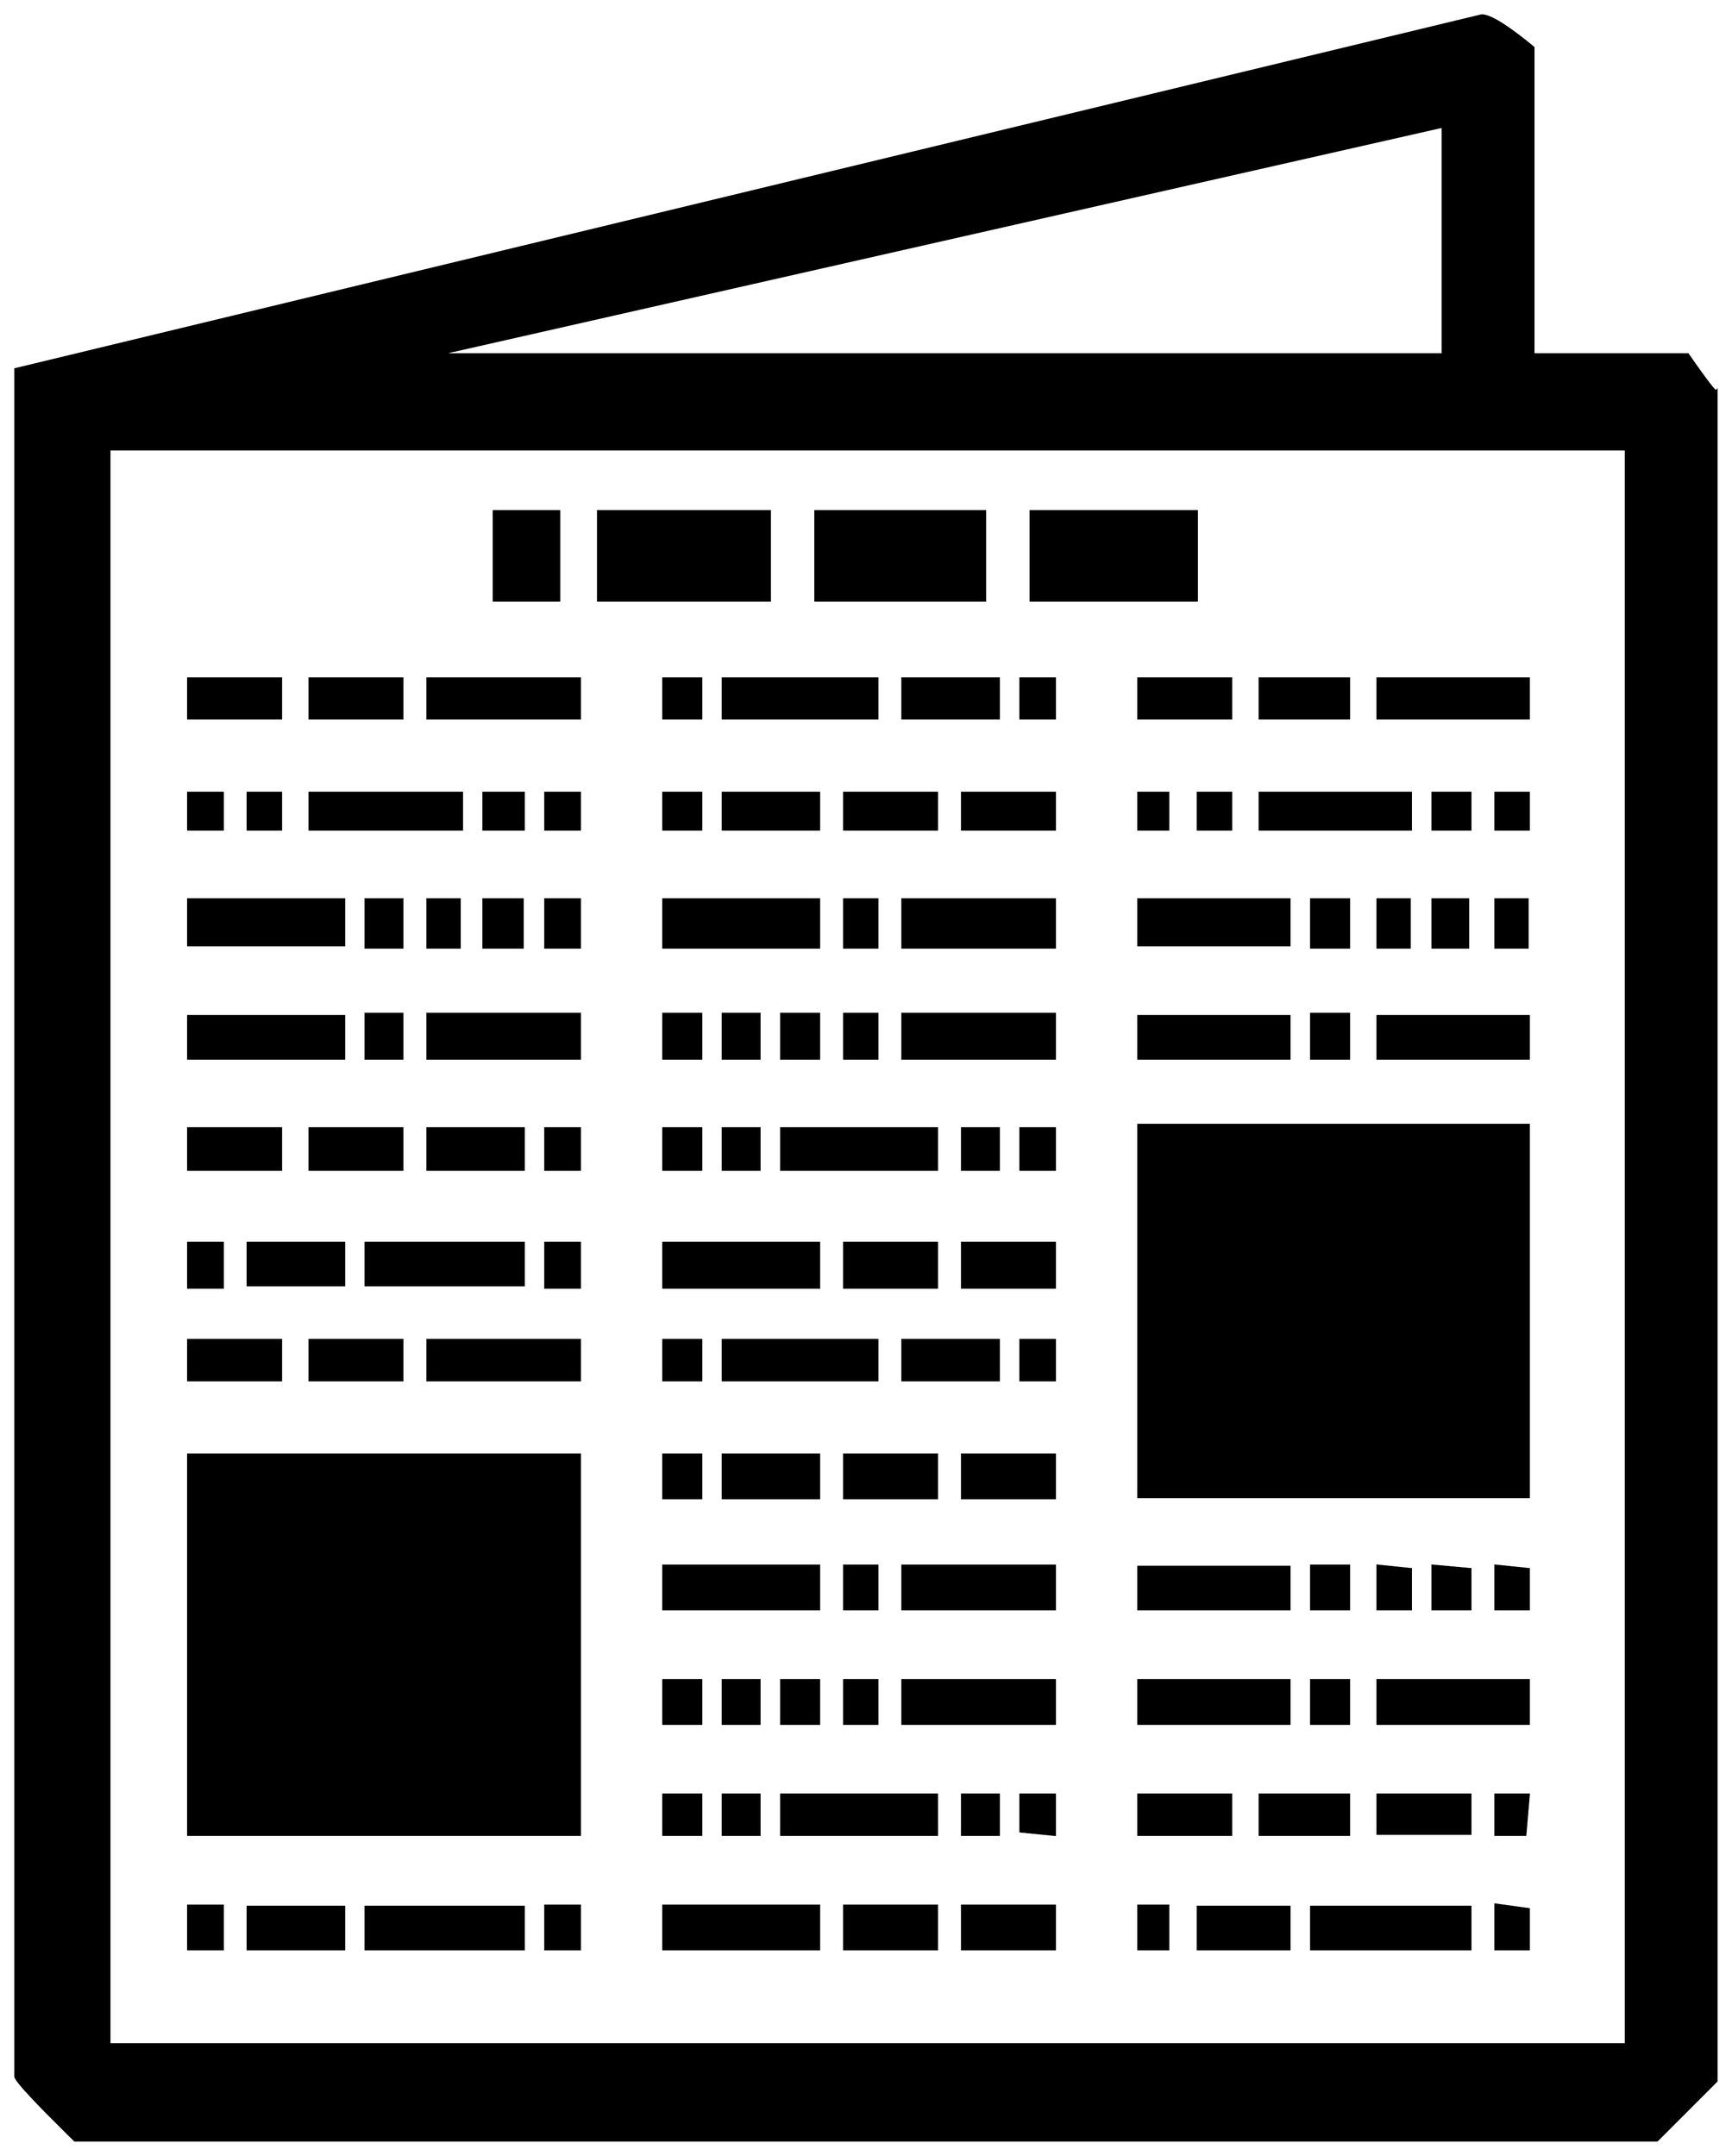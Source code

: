 


\begin{tikzpicture}[y=0.80pt, x=0.80pt, yscale=-1.0, xscale=1.0, inner sep=0pt, outer sep=0pt]
\begin{scope}[shift={(100.0,1719.0)},nonzero rule]
  \path[draw=.,fill=.,line width=1.600pt] (1568.0,281.0) .. controls
    (1556.667,292.333) and (1539.333,309.667) .. (1516.0,333.0) --
    (134.0,333.0) .. controls (99.333,299.0) and (82.0,280.333) ..
    (82.0,277.0) -- (82.0,-1214.0) -- (1363.0,-1523.0) ..
    controls (1370.333,-1523.0) and (1385.333,-1513.667) ..
    (1408.0,-1495.0) -- (1408.0,-1227.0) -- (1543.0,-1227.0) ..
    controls (1559.667,-1203.0) and (1568.0,-1192.333) ..
    (1568.0,-1195.0) -- (1568.0,281.0) -- cycle(1329.0,-1227.0)
    -- (1329.0,-1426.0) -- (451.0,-1227.0) -- (1329.0,-1227.0)
    -- cycle(1489.0,249.0) -- (1489.0,-1144.0) --
    (164.0,-1144.0) -- (164.0,249.0) -- (1489.0,249.0) --
    cycle(1404.0,-909.0) -- (1272.0,-909.0) -- (1272.0,-944.0)
    -- (1404.0,-944.0) -- (1404.0,-909.0) --
    cycle(1404.0,-812.0) -- (1375.0,-812.0) -- (1375.0,-844.0)
    -- (1404.0,-844.0) -- (1404.0,-812.0) --
    cycle(1353.0,-812.0) -- (1320.0,-812.0) -- (1320.0,-844.0)
    -- (1353.0,-844.0) -- (1353.0,-812.0) --
    cycle(1247.0,-909.0) -- (1169.0,-909.0) -- (1169.0,-944.0)
    -- (1247.0,-944.0) -- (1247.0,-909.0) --
    cycle(1403.0,-709.0) -- (1375.0,-709.0) -- (1375.0,-751.0)
    -- (1403.0,-751.0) -- (1403.0,-709.0) --
    cycle(1114.0,-1012.0) -- (969.0,-1012.0) -- (969.0,-1090.0)
    -- (1114.0,-1090.0) -- (1114.0,-1012.0) --
    cycle(1351.0,-709.0) -- (1320.0,-709.0) -- (1320.0,-751.0)
    -- (1351.0,-751.0) -- (1351.0,-709.0) --
    cycle(1301.0,-812.0) -- (1169.0,-812.0) -- (1169.0,-844.0)
    -- (1301.0,-844.0) -- (1301.0,-812.0) --
    cycle(1144.0,-909.0) -- (1063.0,-909.0) -- (1063.0,-944.0)
    -- (1144.0,-944.0) -- (1144.0,-909.0) --
    cycle(1300.0,-709.0) -- (1272.0,-709.0) -- (1272.0,-751.0)
    -- (1300.0,-751.0) -- (1300.0,-709.0) --
    cycle(1404.0,-612.0) -- (1272.0,-612.0) -- (1272.0,-649.0)
    -- (1404.0,-649.0) -- (1404.0,-612.0) --
    cycle(1247.0,-709.0) -- (1214.0,-709.0) -- (1214.0,-751.0)
    -- (1247.0,-751.0) -- (1247.0,-709.0) --
    cycle(1144.0,-812.0) -- (1115.0,-812.0) -- (1115.0,-844.0)
    -- (1144.0,-844.0) -- (1144.0,-812.0) --
    cycle(929.0,-1012.0) -- (781.0,-1012.0) -- (781.0,-1090.0)
    -- (929.0,-1090.0) -- (929.0,-1012.0) --
    cycle(1089.0,-812.0) -- (1063.0,-812.0) -- (1063.0,-844.0)
    -- (1089.0,-844.0) -- (1089.0,-812.0) -- cycle(990.0,-909.0)
    -- (960.0,-909.0) -- (960.0,-944.0) -- (990.0,-944.0) --
    (990.0,-909.0) -- cycle(1247.0,-612.0) -- (1214.0,-612.0) --
    (1214.0,-651.0) -- (1247.0,-651.0) -- (1247.0,-612.0) --
    cycle(1195.0,-711.0) -- (1063.0,-711.0) -- (1063.0,-751.0)
    -- (1195.0,-751.0) -- (1195.0,-711.0) -- cycle(941.0,-909.0)
    -- (857.0,-909.0) -- (857.0,-944.0) -- (941.0,-944.0) --
    (941.0,-909.0) -- cycle(990.0,-812.0) -- (909.0,-812.0) --
    (909.0,-844.0) -- (990.0,-844.0) -- (990.0,-812.0) --
    cycle(1195.0,-612.0) -- (1063.0,-612.0) -- (1063.0,-649.0)
    -- (1195.0,-649.0) -- (1195.0,-612.0) --
    cycle(741.0,-1012.0) -- (591.0,-1012.0) -- (591.0,-1090.0)
    -- (741.0,-1090.0) -- (741.0,-1012.0) -- cycle(835.0,-909.0)
    -- (700.0,-909.0) -- (700.0,-944.0) -- (835.0,-944.0) --
    (835.0,-909.0) -- cycle(887.0,-812.0) -- (806.0,-812.0) --
    (806.0,-844.0) -- (887.0,-844.0) -- (887.0,-812.0) --
    cycle(990.0,-709.0) -- (857.0,-709.0) -- (857.0,-751.0) --
    (990.0,-751.0) -- (990.0,-709.0) -- cycle(1404.0,-229.0) --
    (1063.0,-229.0) -- (1063.0,-554.0) -- (1404.0,-554.0) --
    (1404.0,-229.0) -- cycle(681.0,-909.0) -- (648.0,-909.0) --
    (648.0,-944.0) -- (681.0,-944.0) -- (681.0,-909.0) --
    cycle(557.0,-1012.0) -- (500.0,-1012.0) -- (500.0,-1090.0)
    -- (557.0,-1090.0) -- (557.0,-1012.0) -- cycle(784.0,-812.0)
    -- (700.0,-812.0) -- (700.0,-844.0) -- (784.0,-844.0) --
    (784.0,-812.0) -- cycle(990.0,-612.0) -- (857.0,-612.0) --
    (857.0,-651.0) -- (990.0,-651.0) -- (990.0,-612.0) --
    cycle(835.0,-709.0) -- (806.0,-709.0) -- (806.0,-751.0) --
    (835.0,-751.0) -- (835.0,-709.0) -- cycle(1404.0,-131.0) --
    (1375.0,-131.0) -- (1375.0,-169.0) -- (1404.0,-166.0) --
    (1404.0,-131.0) -- cycle(990.0,-515.0) -- (960.0,-515.0) --
    (960.0,-551.0) -- (990.0,-551.0) -- (990.0,-515.0) --
    cycle(681.0,-812.0) -- (648.0,-812.0) -- (648.0,-844.0) --
    (681.0,-844.0) -- (681.0,-812.0) -- cycle(1353.0,-131.0) --
    (1320.0,-131.0) -- (1320.0,-169.0) -- (1353.0,-166.0) --
    (1353.0,-131.0) -- cycle(941.0,-515.0) -- (909.0,-515.0) --
    (909.0,-551.0) -- (941.0,-551.0) -- (941.0,-515.0) --
    cycle(835.0,-612.0) -- (806.0,-612.0) -- (806.0,-651.0) --
    (835.0,-651.0) -- (835.0,-612.0) -- cycle(784.0,-709.0) --
    (648.0,-709.0) -- (648.0,-751.0) -- (784.0,-751.0) --
    (784.0,-709.0) -- cycle(1301.0,-131.0) -- (1272.0,-131.0) --
    (1272.0,-169.0) -- (1301.0,-166.0) -- (1301.0,-131.0) --
    cycle(575.0,-909.0) -- (442.0,-909.0) -- (442.0,-944.0) --
    (575.0,-944.0) -- (575.0,-909.0) -- cycle(784.0,-612.0) --
    (751.0,-612.0) -- (751.0,-651.0) -- (784.0,-651.0) --
    (784.0,-612.0) -- cycle(575.0,-812.0) -- (545.0,-812.0) --
    (545.0,-844.0) -- (575.0,-844.0) -- (575.0,-812.0) --
    cycle(1404.0,-31.0) -- (1272.0,-31.0) -- (1272.0,-69.0) --
    (1404.0,-69.0) -- (1404.0,-31.0) -- cycle(990.0,-412.0) --
    (909.0,-412.0) -- (909.0,-451.0) -- (990.0,-451.0) --
    (990.0,-412.0) -- cycle(1247.0,-131.0) -- (1214.0,-131.0) --
    (1214.0,-169.0) -- (1247.0,-169.0) -- (1247.0,-131.0) --
    cycle(887.0,-515.0) -- (751.0,-515.0) -- (751.0,-551.0) --
    (887.0,-551.0) -- (887.0,-515.0) -- cycle(732.0,-612.0) --
    (700.0,-612.0) -- (700.0,-651.0) -- (732.0,-651.0) --
    (732.0,-612.0) -- cycle(1404.0,31.0) -- (1401.0,66.0) --
    (1375.0,66.0) -- (1375.0,31.0) -- (1404.0,31.0) --
    cycle(526.0,-812.0) -- (491.0,-812.0) -- (491.0,-844.0) --
    (526.0,-844.0) -- (526.0,-812.0) -- cycle(990.0,-331.0) --
    (960.0,-331.0) -- (960.0,-366.0) -- (990.0,-366.0) --
    (990.0,-331.0) -- cycle(420.0,-909.0) -- (339.0,-909.0) --
    (339.0,-944.0) -- (420.0,-944.0) -- (420.0,-909.0) --
    cycle(681.0,-612.0) -- (648.0,-612.0) -- (648.0,-651.0) --
    (681.0,-651.0) -- (681.0,-612.0) -- cycle(575.0,-709.0) --
    (545.0,-709.0) -- (545.0,-751.0) -- (575.0,-751.0) --
    (575.0,-709.0) -- cycle(1247.0,-31.0) -- (1214.0,-31.0) --
    (1214.0,-69.0) -- (1247.0,-69.0) -- (1247.0,-31.0) --
    cycle(1195.0,-131.0) -- (1063.0,-131.0) -- (1063.0,-168.0)
    -- (1195.0,-168.0) -- (1195.0,-131.0) -- cycle(887.0,-412.0)
    -- (806.0,-412.0) -- (806.0,-451.0) -- (887.0,-451.0) --
    (887.0,-412.0) -- cycle(1353.0,65.0) -- (1272.0,65.0) --
    (1272.0,31.0) -- (1353.0,31.0) -- (1353.0,65.0) --
    cycle(732.0,-515.0) -- (700.0,-515.0) -- (700.0,-551.0) --
    (732.0,-551.0) -- (732.0,-515.0) -- cycle(941.0,-331.0) --
    (857.0,-331.0) -- (857.0,-366.0) -- (941.0,-366.0) --
    (941.0,-331.0) -- cycle(1404.0,166.0) -- (1375.0,166.0) --
    (1375.0,127.0) -- (1404.0,131.0) -- (1404.0,166.0) --
    cycle(525.0,-709.0) -- (491.0,-709.0) -- (491.0,-751.0) --
    (525.0,-751.0) -- (525.0,-709.0) -- cycle(472.0,-812.0) --
    (339.0,-812.0) -- (339.0,-844.0) -- (472.0,-844.0) --
    (472.0,-812.0) -- cycle(314.0,-909.0) -- (233.0,-909.0) --
    (233.0,-944.0) -- (314.0,-944.0) -- (314.0,-909.0) --
    cycle(681.0,-515.0) -- (648.0,-515.0) -- (648.0,-551.0) --
    (681.0,-551.0) -- (681.0,-515.0) -- cycle(990.0,-228.0) --
    (909.0,-228.0) -- (909.0,-266.0) -- (990.0,-266.0) --
    (990.0,-228.0) -- cycle(470.0,-709.0) -- (442.0,-709.0) --
    (442.0,-751.0) -- (470.0,-751.0) -- (470.0,-709.0) --
    cycle(1195.0,-31.0) -- (1063.0,-31.0) -- (1063.0,-69.0) --
    (1195.0,-69.0) -- (1195.0,-31.0) -- cycle(1247.0,66.0) --
    (1169.0,66.0) -- (1169.0,31.0) -- (1247.0,31.0) --
    (1247.0,66.0) -- cycle(784.0,-412.0) -- (648.0,-412.0) --
    (648.0,-451.0) -- (784.0,-451.0) -- (784.0,-412.0) --
    cycle(575.0,-612.0) -- (442.0,-612.0) -- (442.0,-651.0) --
    (575.0,-651.0) -- (575.0,-612.0) -- cycle(1353.0,166.0) --
    (1214.0,166.0) -- (1214.0,129.0) -- (1353.0,129.0) --
    (1353.0,166.0) -- cycle(420.0,-709.0) -- (388.0,-709.0) --
    (388.0,-751.0) -- (420.0,-751.0) -- (420.0,-709.0) --
    cycle(314.0,-812.0) -- (285.0,-812.0) -- (285.0,-844.0) --
    (314.0,-844.0) -- (314.0,-812.0) -- cycle(835.0,-331.0) --
    (700.0,-331.0) -- (700.0,-366.0) -- (835.0,-366.0) --
    (835.0,-331.0) -- cycle(887.0,-228.0) -- (806.0,-228.0) --
    (806.0,-266.0) -- (887.0,-266.0) -- (887.0,-228.0) --
    cycle(575.0,-515.0) -- (545.0,-515.0) -- (545.0,-551.0) --
    (575.0,-551.0) -- (575.0,-515.0) -- cycle(263.0,-812.0) --
    (233.0,-812.0) -- (233.0,-844.0) -- (263.0,-844.0) --
    (263.0,-812.0) -- cycle(990.0,-131.0) -- (857.0,-131.0) --
    (857.0,-169.0) -- (990.0,-169.0) -- (990.0,-131.0) --
    cycle(1144.0,66.0) -- (1063.0,66.0) -- (1063.0,31.0) --
    (1144.0,31.0) -- (1144.0,66.0) -- cycle(420.0,-612.0) --
    (388.0,-612.0) -- (388.0,-651.0) -- (420.0,-651.0) --
    (420.0,-612.0) -- cycle(369.0,-711.0) -- (233.0,-711.0) --
    (233.0,-751.0) -- (369.0,-751.0) -- (369.0,-711.0) --
    cycle(526.0,-515.0) -- (442.0,-515.0) -- (442.0,-551.0) --
    (526.0,-551.0) -- (526.0,-515.0) -- cycle(681.0,-331.0) --
    (648.0,-331.0) -- (648.0,-366.0) -- (681.0,-366.0) --
    (681.0,-331.0) -- cycle(1195.0,166.0) -- (1115.0,166.0) --
    (1115.0,129.0) -- (1195.0,129.0) -- (1195.0,166.0) --
    cycle(575.0,-412.0) -- (545.0,-412.0) -- (545.0,-451.0) --
    (575.0,-451.0) -- (575.0,-412.0) -- cycle(784.0,-228.0) --
    (700.0,-228.0) -- (700.0,-266.0) -- (784.0,-266.0) --
    (784.0,-228.0) -- cycle(990.0,-31.0) -- (857.0,-31.0) --
    (857.0,-69.0) -- (990.0,-69.0) -- (990.0,-31.0) --
    cycle(835.0,-131.0) -- (806.0,-131.0) -- (806.0,-169.0) --
    (835.0,-169.0) -- (835.0,-131.0) -- cycle(369.0,-612.0) --
    (233.0,-612.0) -- (233.0,-649.0) -- (369.0,-649.0) --
    (369.0,-612.0) -- cycle(1089.0,166.0) -- (1063.0,166.0) --
    (1063.0,128.0) -- (1089.0,128.0) -- (1089.0,166.0) --
    cycle(990.0,66.0) -- (960.0,63.0) -- (960.0,31.0) --
    (990.0,31.0) -- (990.0,66.0) -- cycle(420.0,-515.0) --
    (339.0,-515.0) -- (339.0,-551.0) -- (420.0,-551.0) --
    (420.0,-515.0) -- cycle(681.0,-228.0) -- (648.0,-228.0) --
    (648.0,-266.0) -- (681.0,-266.0) -- (681.0,-228.0) --
    cycle(526.0,-414.0) -- (388.0,-414.0) -- (388.0,-451.0) --
    (526.0,-451.0) -- (526.0,-414.0) -- cycle(941.0,66.0) --
    (909.0,66.0) -- (909.0,31.0) -- (941.0,31.0) --
    (941.0,66.0) -- cycle(835.0,-31.0) -- (806.0,-31.0) --
    (806.0,-69.0) -- (835.0,-69.0) -- (835.0,-31.0) --
    cycle(784.0,-131.0) -- (648.0,-131.0) -- (648.0,-169.0) --
    (784.0,-169.0) -- (784.0,-131.0) -- cycle(575.0,-331.0) --
    (442.0,-331.0) -- (442.0,-366.0) -- (575.0,-366.0) --
    (575.0,-331.0) -- cycle(784.0,-31.0) -- (751.0,-31.0) --
    (751.0,-69.0) -- (784.0,-69.0) -- (784.0,-31.0) --
    cycle(314.0,-515.0) -- (233.0,-515.0) -- (233.0,-551.0) --
    (314.0,-551.0) -- (314.0,-515.0) -- cycle(990.0,166.0) --
    (909.0,166.0) -- (909.0,128.0) -- (990.0,128.0) --
    (990.0,166.0) -- cycle(887.0,66.0) -- (751.0,66.0) --
    (751.0,31.0) -- (887.0,31.0) -- (887.0,66.0) --
    cycle(732.0,-31.0) -- (700.0,-31.0) -- (700.0,-69.0) --
    (732.0,-69.0) -- (732.0,-31.0) -- cycle(369.0,-414.0) --
    (285.0,-414.0) -- (285.0,-451.0) -- (369.0,-451.0) --
    (369.0,-414.0) -- cycle(420.0,-331.0) -- (339.0,-331.0) --
    (339.0,-366.0) -- (420.0,-366.0) -- (420.0,-331.0) --
    cycle(681.0,-31.0) -- (648.0,-31.0) -- (648.0,-69.0) --
    (681.0,-69.0) -- (681.0,-31.0) -- cycle(887.0,166.0) --
    (806.0,166.0) -- (806.0,128.0) -- (887.0,128.0) --
    (887.0,166.0) -- cycle(263.0,-412.0) -- (233.0,-412.0) --
    (233.0,-451.0) -- (263.0,-451.0) -- (263.0,-412.0) --
    cycle(732.0,66.0) -- (700.0,66.0) -- (700.0,31.0) --
    (732.0,31.0) -- (732.0,66.0) -- cycle(314.0,-331.0) --
    (233.0,-331.0) -- (233.0,-366.0) -- (314.0,-366.0) --
    (314.0,-331.0) -- cycle(681.0,66.0) -- (648.0,66.0) --
    (648.0,31.0) -- (681.0,31.0) -- (681.0,66.0) --
    cycle(784.0,166.0) -- (648.0,166.0) -- (648.0,128.0) --
    (784.0,128.0) -- (784.0,166.0) -- cycle(575.0,66.0) --
    (233.0,66.0) -- (233.0,-266.0) -- (575.0,-266.0) --
    (575.0,66.0) -- cycle(575.0,166.0) -- (545.0,166.0) --
    (545.0,128.0) -- (575.0,128.0) -- (575.0,166.0) --
    cycle(526.0,166.0) -- (388.0,166.0) -- (388.0,129.0) --
    (526.0,129.0) -- (526.0,166.0) -- cycle(369.0,166.0) --
    (285.0,166.0) -- (285.0,129.0) -- (369.0,129.0) --
    (369.0,166.0) -- cycle(263.0,166.0) -- (233.0,166.0) --
    (233.0,128.0) -- (263.0,128.0) -- (263.0,166.0) -- cycle;
\end{scope}

\end{tikzpicture}

